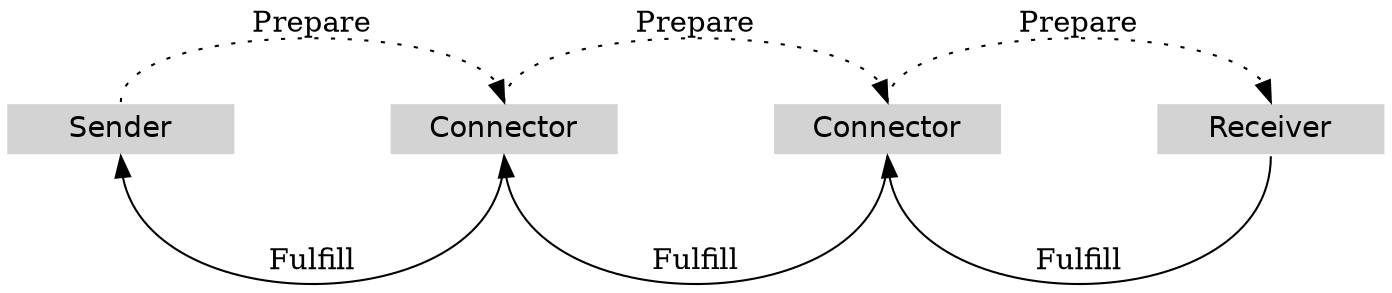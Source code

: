digraph G {
  node [shape = box,height=.1,fontname = "helvetica"];
  newrank=true;

  s [shape=box style=filled color=lightgrey label="Sender" width=1.5];
  r [shape=box style=filled color=lightgrey label="Receiver" width=1.5];

  c1 [shape=box style=filled color=lightgrey label="Connector" width=1.5];
  c2 [shape=box style=filled color=lightgrey label="Connector" width=1.5];

  s:n -> c1:n [style=dotted label="Prepare"];
  c1:n -> c2:n [style=dotted label="Prepare"];
  c2:n -> r:n [style=dotted label="Prepare"];

  r:s -> c2:s [label="Fulfill"];
  c2:s -> c1:s [label="Fulfill"];
  c1:s -> s:s [label="Fulfill"];


  { rank=same; s c1 c2 r }

}
